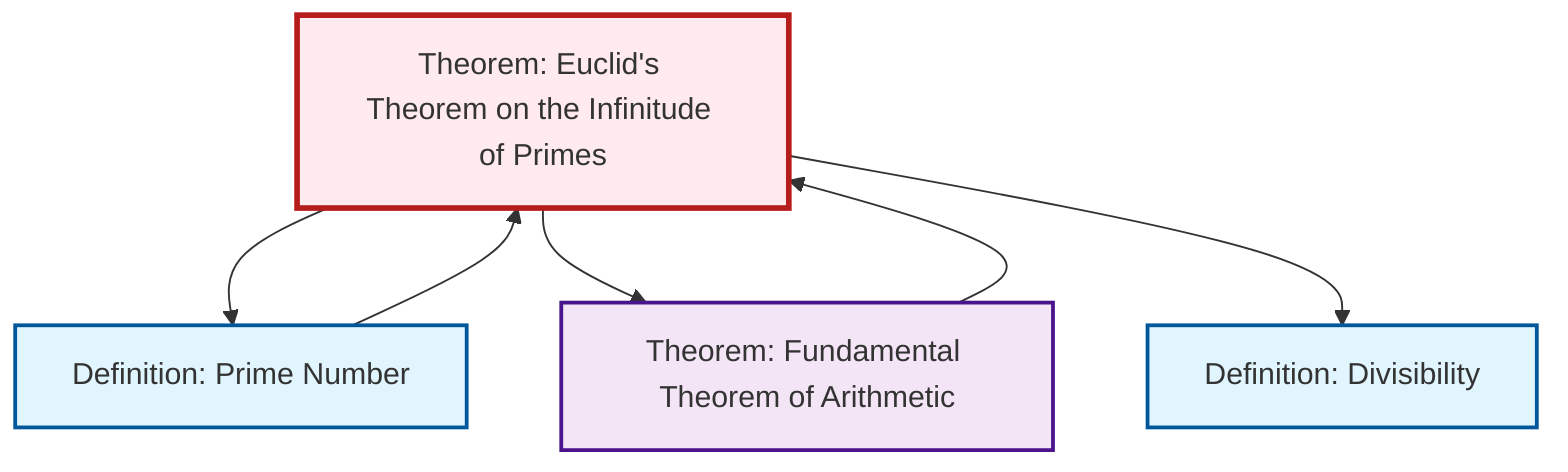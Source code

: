 graph TD
    classDef definition fill:#e1f5fe,stroke:#01579b,stroke-width:2px
    classDef theorem fill:#f3e5f5,stroke:#4a148c,stroke-width:2px
    classDef axiom fill:#fff3e0,stroke:#e65100,stroke-width:2px
    classDef example fill:#e8f5e9,stroke:#1b5e20,stroke-width:2px
    classDef current fill:#ffebee,stroke:#b71c1c,stroke-width:3px
    thm-euclid-infinitude-primes["Theorem: Euclid's Theorem on the Infinitude of Primes"]:::theorem
    def-divisibility["Definition: Divisibility"]:::definition
    def-prime["Definition: Prime Number"]:::definition
    thm-fundamental-arithmetic["Theorem: Fundamental Theorem of Arithmetic"]:::theorem
    thm-fundamental-arithmetic --> thm-euclid-infinitude-primes
    thm-euclid-infinitude-primes --> def-prime
    thm-euclid-infinitude-primes --> thm-fundamental-arithmetic
    def-prime --> thm-euclid-infinitude-primes
    thm-euclid-infinitude-primes --> def-divisibility
    class thm-euclid-infinitude-primes current
